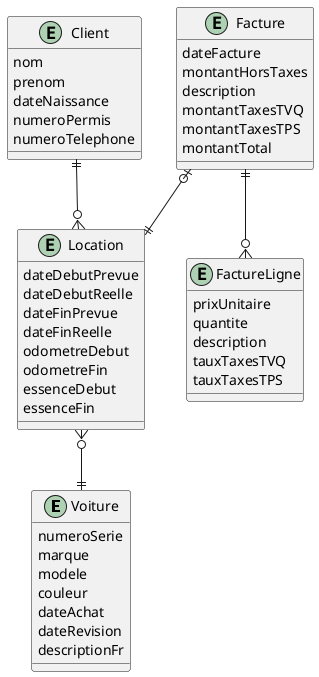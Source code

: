 @startuml erd_car_reservation_logique

entity Voiture {
    numeroSerie
    marque
    modele
    couleur
    dateAchat
    dateRevision
    descriptionFr
}

entity Location {
    dateDebutPrevue
    dateDebutReelle
    dateFinPrevue
    dateFinReelle
    odometreDebut
    odometreFin
    essenceDebut
    essenceFin
}

entity Client {
    nom
    prenom
    dateNaissance
    numeroPermis
    numeroTelephone
}

entity Facture {
    dateFacture
    montantHorsTaxes
    description
    montantTaxesTVQ
    montantTaxesTPS
    montantTotal
}

entity FactureLigne {
    prixUnitaire
    quantite
    description
    tauxTaxesTVQ
    tauxTaxesTPS
}

Client ||--o{ Location
Location }o--|| Voiture
Facture |o--|| Location
Facture ||--o{ FactureLigne

@enduml
